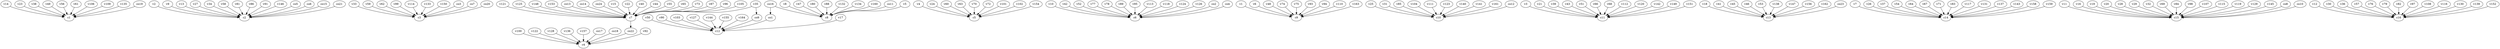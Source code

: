 strict digraph  {
c1;
c2;
c3;
c4;
c5;
c6;
c7;
c8;
c9;
c10;
c11;
c12;
c13;
c14;
c15;
c16;
v1;
v2;
v3;
v4;
v5;
v6;
v7;
v8;
v9;
v10;
v11;
v12;
v13;
v14;
v15;
v16;
v17;
v18;
v19;
v20;
v21;
v22;
v23;
v24;
v25;
v26;
v27;
v28;
v29;
v30;
v31;
v32;
v33;
v34;
v35;
v36;
v37;
v38;
v39;
v40;
v41;
v42;
v43;
v44;
v45;
v46;
v47;
v48;
v49;
v50;
v51;
v52;
v53;
v54;
v55;
v56;
v57;
v58;
v59;
v60;
v61;
v62;
v63;
v64;
v65;
v66;
v67;
v68;
v69;
v70;
v71;
v72;
v73;
v74;
v75;
v76;
v77;
v78;
v79;
v80;
v81;
v82;
v83;
v84;
v85;
v86;
v87;
v88;
v89;
v90;
v91;
v92;
v93;
v94;
v95;
v96;
v97;
v98;
v99;
v100;
v101;
v102;
v103;
v104;
v105;
v106;
v107;
v108;
v109;
v110;
v111;
v112;
v113;
v114;
v115;
v116;
v117;
v118;
v119;
v120;
v121;
v122;
v123;
v124;
v125;
v126;
v127;
v128;
v129;
v130;
v131;
v132;
v133;
v134;
v135;
v136;
v137;
v138;
v139;
v140;
v141;
v142;
v143;
v144;
v145;
v146;
v147;
v148;
v149;
v150;
v151;
v152;
v153;
v154;
v155;
v156;
v157;
v158;
v159;
v160;
v161;
v162;
v163;
v164;
co1;
co2;
co3;
co4;
co5;
co6;
co7;
co8;
co9;
co10;
co11;
co12;
co13;
co14;
co15;
co16;
co17;
co18;
co19;
co20;
co21;
co22;
co23;
co24;
c7 -> co22  [weight=1];
v1 -> c9  [weight=1];
v2 -> c2  [weight=1];
v3 -> c11  [weight=1];
v4 -> c5  [weight=1];
v5 -> c8  [weight=1];
v6 -> c9  [weight=1];
v7 -> c14  [weight=1];
v8 -> c8  [weight=1];
v9 -> c2  [weight=1];
v10 -> c6  [weight=1];
v11 -> c15  [weight=1];
v12 -> c16  [weight=1];
v13 -> c2  [weight=1];
v14 -> c1  [weight=1];
v15 -> c7  [weight=1];
v16 -> c15  [weight=1];
v17 -> c12  [weight=1];
v18 -> c13  [weight=1];
v19 -> c15  [weight=1];
v20 -> c15  [weight=1];
v21 -> c11  [weight=1];
v22 -> c7  [weight=1];
v23 -> c1  [weight=1];
v24 -> c5  [weight=1];
v25 -> c10  [weight=1];
v26 -> c14  [weight=1];
v27 -> c2  [weight=1];
v28 -> c15  [weight=1];
v29 -> c15  [weight=1];
v30 -> c16  [weight=1];
v31 -> c10  [weight=1];
v32 -> c15  [weight=1];
v33 -> c3  [weight=1];
v34 -> c2  [weight=1];
v35 -> c7  [weight=1];
v35 -> co9  [weight=1];
v36 -> c16  [weight=1];
v37 -> c14  [weight=1];
v38 -> c1  [weight=1];
v39 -> c11  [weight=1];
v40 -> c7  [weight=1];
v41 -> c13  [weight=1];
v42 -> c6  [weight=1];
v43 -> c11  [weight=1];
v44 -> c7  [weight=1];
v45 -> c13  [weight=1];
v46 -> c13  [weight=1];
v47 -> c8  [weight=1];
v48 -> c9  [weight=1];
v49 -> c1  [weight=1];
v50 -> c12  [weight=1];
v51 -> c11  [weight=1];
v52 -> c6  [weight=1];
v53 -> c13  [weight=1];
v54 -> c14  [weight=1];
v55 -> c7  [weight=1];
v56 -> c1  [weight=1];
v57 -> c16  [weight=1];
v58 -> c2  [weight=1];
v59 -> c3  [weight=1];
v60 -> c5  [weight=1];
v61 -> c1  [weight=1];
v62 -> c3  [weight=1];
v63 -> c5  [weight=1];
v64 -> c14  [weight=1];
v65 -> c7  [weight=1];
v66 -> c11  [weight=1];
v67 -> c14  [weight=1];
v68 -> c11  [weight=1];
v69 -> c15  [weight=1];
v70 -> c5  [weight=1];
v71 -> c14  [weight=1];
v72 -> c5  [weight=1];
v73 -> c7  [weight=1];
v74 -> c9  [weight=1];
v75 -> c9  [weight=1];
v76 -> c16  [weight=1];
v77 -> c6  [weight=1];
v78 -> c6  [weight=1];
v79 -> c16  [weight=1];
v80 -> c8  [weight=1];
v81 -> c2  [weight=1];
v82 -> c16  [weight=1];
v83 -> c14  [weight=1];
v84 -> c15  [weight=1];
v85 -> c10  [weight=1];
v86 -> c2  [weight=1];
v87 -> c7  [weight=1];
v88 -> c8  [weight=1];
v89 -> c6  [weight=1];
v90 -> c12  [weight=1];
v91 -> c2  [weight=1];
v92 -> c4  [weight=1];
v93 -> c9  [weight=1];
v94 -> c9  [weight=1];
v95 -> c6  [weight=1];
v96 -> c7  [weight=1];
v97 -> c16  [weight=1];
v98 -> c15  [weight=1];
v99 -> c3  [weight=1];
v100 -> c4  [weight=1];
v101 -> c5  [weight=1];
v102 -> c5  [weight=1];
v103 -> c12  [weight=1];
v104 -> c10  [weight=1];
v105 -> c7  [weight=1];
v106 -> c1  [weight=1];
v107 -> c15  [weight=1];
v108 -> c16  [weight=1];
v109 -> c1  [weight=1];
v110 -> c9  [weight=1];
v111 -> c10  [weight=1];
v112 -> c11  [weight=1];
v113 -> c6  [weight=1];
v114 -> c3  [weight=1];
v115 -> c15  [weight=1];
v116 -> c16  [weight=1];
v117 -> c14  [weight=1];
v118 -> c6  [weight=1];
v119 -> c15  [weight=1];
v120 -> c11  [weight=1];
v121 -> c7  [weight=1];
v122 -> c4  [weight=1];
v123 -> c10  [weight=1];
v124 -> c6  [weight=1];
v125 -> c7  [weight=1];
v126 -> c6  [weight=1];
v127 -> c12  [weight=1];
v128 -> c4  [weight=1];
v129 -> c15  [weight=1];
v130 -> c16  [weight=1];
v131 -> c14  [weight=1];
v132 -> c8  [weight=1];
v133 -> c3  [weight=1];
v134 -> c8  [weight=1];
v135 -> c1  [weight=1];
v136 -> c4  [weight=1];
v137 -> c14  [weight=1];
v138 -> c13  [weight=1];
v139 -> c16  [weight=1];
v140 -> c10  [weight=1];
v141 -> c10  [weight=1];
v142 -> c11  [weight=1];
v143 -> c14  [weight=1];
v144 -> c12  [weight=1];
v145 -> c15  [weight=1];
v146 -> c2  [weight=1];
v147 -> c13  [weight=1];
v148 -> c7  [weight=1];
v149 -> c11  [weight=1];
v150 -> c3  [weight=1];
v151 -> c11  [weight=1];
v152 -> c16  [weight=1];
v153 -> c7  [weight=1];
v154 -> c5  [weight=1];
v155 -> c12  [weight=1];
v156 -> c13  [weight=1];
v157 -> c4  [weight=1];
v158 -> c14  [weight=1];
v159 -> c14  [weight=1];
v160 -> c8  [weight=1];
v161 -> c10  [weight=1];
v162 -> c13  [weight=1];
v163 -> c9  [weight=1];
v164 -> c12  [weight=1];
co1 -> c12  [weight=1];
co2 -> c6  [weight=1];
co3 -> c3  [weight=1];
co4 -> c6  [weight=1];
co5 -> c2  [weight=1];
co6 -> c2  [weight=1];
co7 -> c3  [weight=1];
co8 -> c15  [weight=1];
co9 -> c12  [weight=1];
co10 -> c15  [weight=1];
co11 -> c8  [weight=1];
co12 -> c10  [weight=1];
co13 -> c7  [weight=1];
co14 -> c7  [weight=1];
co15 -> c2  [weight=1];
co16 -> c8  [weight=1];
co16 -> co1  [weight=1];
co17 -> c4  [weight=1];
co18 -> c4  [weight=1];
co19 -> c1  [weight=1];
co20 -> c3  [weight=1];
co21 -> c2  [weight=1];
co22 -> c4  [weight=1];
co23 -> c13  [weight=1];
co24 -> c7  [weight=1];
}
